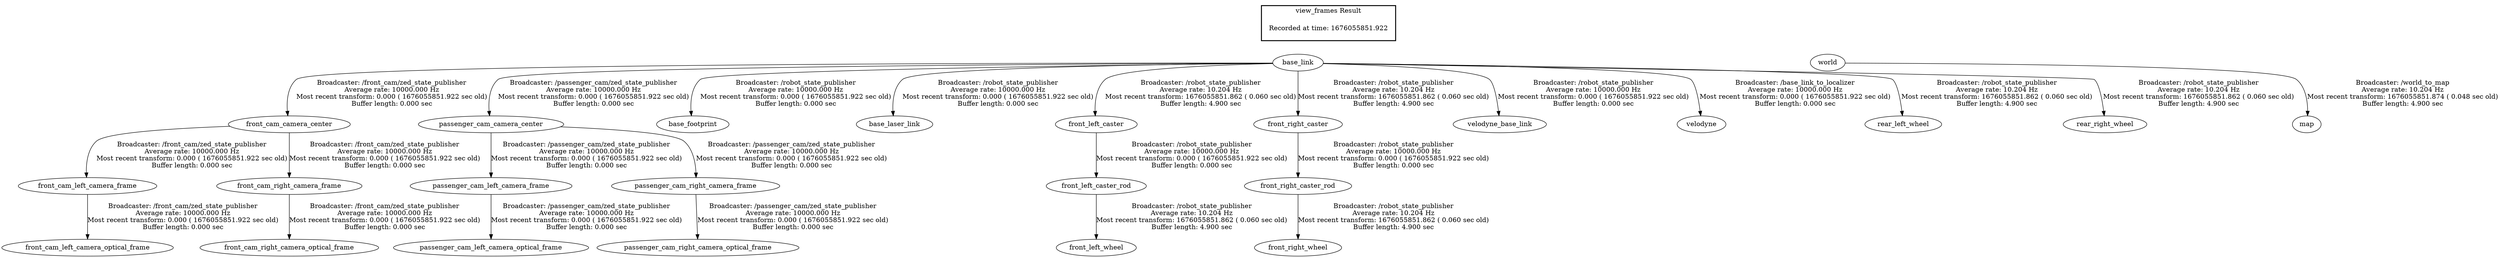digraph G {
"base_link" -> "front_cam_camera_center"[label="Broadcaster: /front_cam/zed_state_publisher\nAverage rate: 10000.000 Hz\nMost recent transform: 0.000 ( 1676055851.922 sec old)\nBuffer length: 0.000 sec\n"];
"front_cam_camera_center" -> "front_cam_left_camera_frame"[label="Broadcaster: /front_cam/zed_state_publisher\nAverage rate: 10000.000 Hz\nMost recent transform: 0.000 ( 1676055851.922 sec old)\nBuffer length: 0.000 sec\n"];
"front_cam_left_camera_frame" -> "front_cam_left_camera_optical_frame"[label="Broadcaster: /front_cam/zed_state_publisher\nAverage rate: 10000.000 Hz\nMost recent transform: 0.000 ( 1676055851.922 sec old)\nBuffer length: 0.000 sec\n"];
"front_cam_camera_center" -> "front_cam_right_camera_frame"[label="Broadcaster: /front_cam/zed_state_publisher\nAverage rate: 10000.000 Hz\nMost recent transform: 0.000 ( 1676055851.922 sec old)\nBuffer length: 0.000 sec\n"];
"front_cam_right_camera_frame" -> "front_cam_right_camera_optical_frame"[label="Broadcaster: /front_cam/zed_state_publisher\nAverage rate: 10000.000 Hz\nMost recent transform: 0.000 ( 1676055851.922 sec old)\nBuffer length: 0.000 sec\n"];
"base_link" -> "passenger_cam_camera_center"[label="Broadcaster: /passenger_cam/zed_state_publisher\nAverage rate: 10000.000 Hz\nMost recent transform: 0.000 ( 1676055851.922 sec old)\nBuffer length: 0.000 sec\n"];
"passenger_cam_camera_center" -> "passenger_cam_left_camera_frame"[label="Broadcaster: /passenger_cam/zed_state_publisher\nAverage rate: 10000.000 Hz\nMost recent transform: 0.000 ( 1676055851.922 sec old)\nBuffer length: 0.000 sec\n"];
"passenger_cam_left_camera_frame" -> "passenger_cam_left_camera_optical_frame"[label="Broadcaster: /passenger_cam/zed_state_publisher\nAverage rate: 10000.000 Hz\nMost recent transform: 0.000 ( 1676055851.922 sec old)\nBuffer length: 0.000 sec\n"];
"passenger_cam_camera_center" -> "passenger_cam_right_camera_frame"[label="Broadcaster: /passenger_cam/zed_state_publisher\nAverage rate: 10000.000 Hz\nMost recent transform: 0.000 ( 1676055851.922 sec old)\nBuffer length: 0.000 sec\n"];
"passenger_cam_right_camera_frame" -> "passenger_cam_right_camera_optical_frame"[label="Broadcaster: /passenger_cam/zed_state_publisher\nAverage rate: 10000.000 Hz\nMost recent transform: 0.000 ( 1676055851.922 sec old)\nBuffer length: 0.000 sec\n"];
"base_link" -> "base_footprint"[label="Broadcaster: /robot_state_publisher\nAverage rate: 10000.000 Hz\nMost recent transform: 0.000 ( 1676055851.922 sec old)\nBuffer length: 0.000 sec\n"];
"base_link" -> "base_laser_link"[label="Broadcaster: /robot_state_publisher\nAverage rate: 10000.000 Hz\nMost recent transform: 0.000 ( 1676055851.922 sec old)\nBuffer length: 0.000 sec\n"];
"front_left_caster" -> "front_left_caster_rod"[label="Broadcaster: /robot_state_publisher\nAverage rate: 10000.000 Hz\nMost recent transform: 0.000 ( 1676055851.922 sec old)\nBuffer length: 0.000 sec\n"];
"base_link" -> "front_left_caster"[label="Broadcaster: /robot_state_publisher\nAverage rate: 10.204 Hz\nMost recent transform: 1676055851.862 ( 0.060 sec old)\nBuffer length: 4.900 sec\n"];
"front_right_caster" -> "front_right_caster_rod"[label="Broadcaster: /robot_state_publisher\nAverage rate: 10000.000 Hz\nMost recent transform: 0.000 ( 1676055851.922 sec old)\nBuffer length: 0.000 sec\n"];
"base_link" -> "front_right_caster"[label="Broadcaster: /robot_state_publisher\nAverage rate: 10.204 Hz\nMost recent transform: 1676055851.862 ( 0.060 sec old)\nBuffer length: 4.900 sec\n"];
"base_link" -> "velodyne_base_link"[label="Broadcaster: /robot_state_publisher\nAverage rate: 10000.000 Hz\nMost recent transform: 0.000 ( 1676055851.922 sec old)\nBuffer length: 0.000 sec\n"];
"base_link" -> "velodyne"[label="Broadcaster: /base_link_to_localizer\nAverage rate: 10000.000 Hz\nMost recent transform: 0.000 ( 1676055851.922 sec old)\nBuffer length: 0.000 sec\n"];
"front_left_caster_rod" -> "front_left_wheel"[label="Broadcaster: /robot_state_publisher\nAverage rate: 10.204 Hz\nMost recent transform: 1676055851.862 ( 0.060 sec old)\nBuffer length: 4.900 sec\n"];
"front_right_caster_rod" -> "front_right_wheel"[label="Broadcaster: /robot_state_publisher\nAverage rate: 10.204 Hz\nMost recent transform: 1676055851.862 ( 0.060 sec old)\nBuffer length: 4.900 sec\n"];
"base_link" -> "rear_left_wheel"[label="Broadcaster: /robot_state_publisher\nAverage rate: 10.204 Hz\nMost recent transform: 1676055851.862 ( 0.060 sec old)\nBuffer length: 4.900 sec\n"];
"base_link" -> "rear_right_wheel"[label="Broadcaster: /robot_state_publisher\nAverage rate: 10.204 Hz\nMost recent transform: 1676055851.862 ( 0.060 sec old)\nBuffer length: 4.900 sec\n"];
"world" -> "map"[label="Broadcaster: /world_to_map\nAverage rate: 10.204 Hz\nMost recent transform: 1676055851.874 ( 0.048 sec old)\nBuffer length: 4.900 sec\n"];
edge [style=invis];
 subgraph cluster_legend { style=bold; color=black; label ="view_frames Result";
"Recorded at time: 1676055851.922"[ shape=plaintext ] ;
 }->"base_link";
edge [style=invis];
 subgraph cluster_legend { style=bold; color=black; label ="view_frames Result";
"Recorded at time: 1676055851.922"[ shape=plaintext ] ;
 }->"world";
}